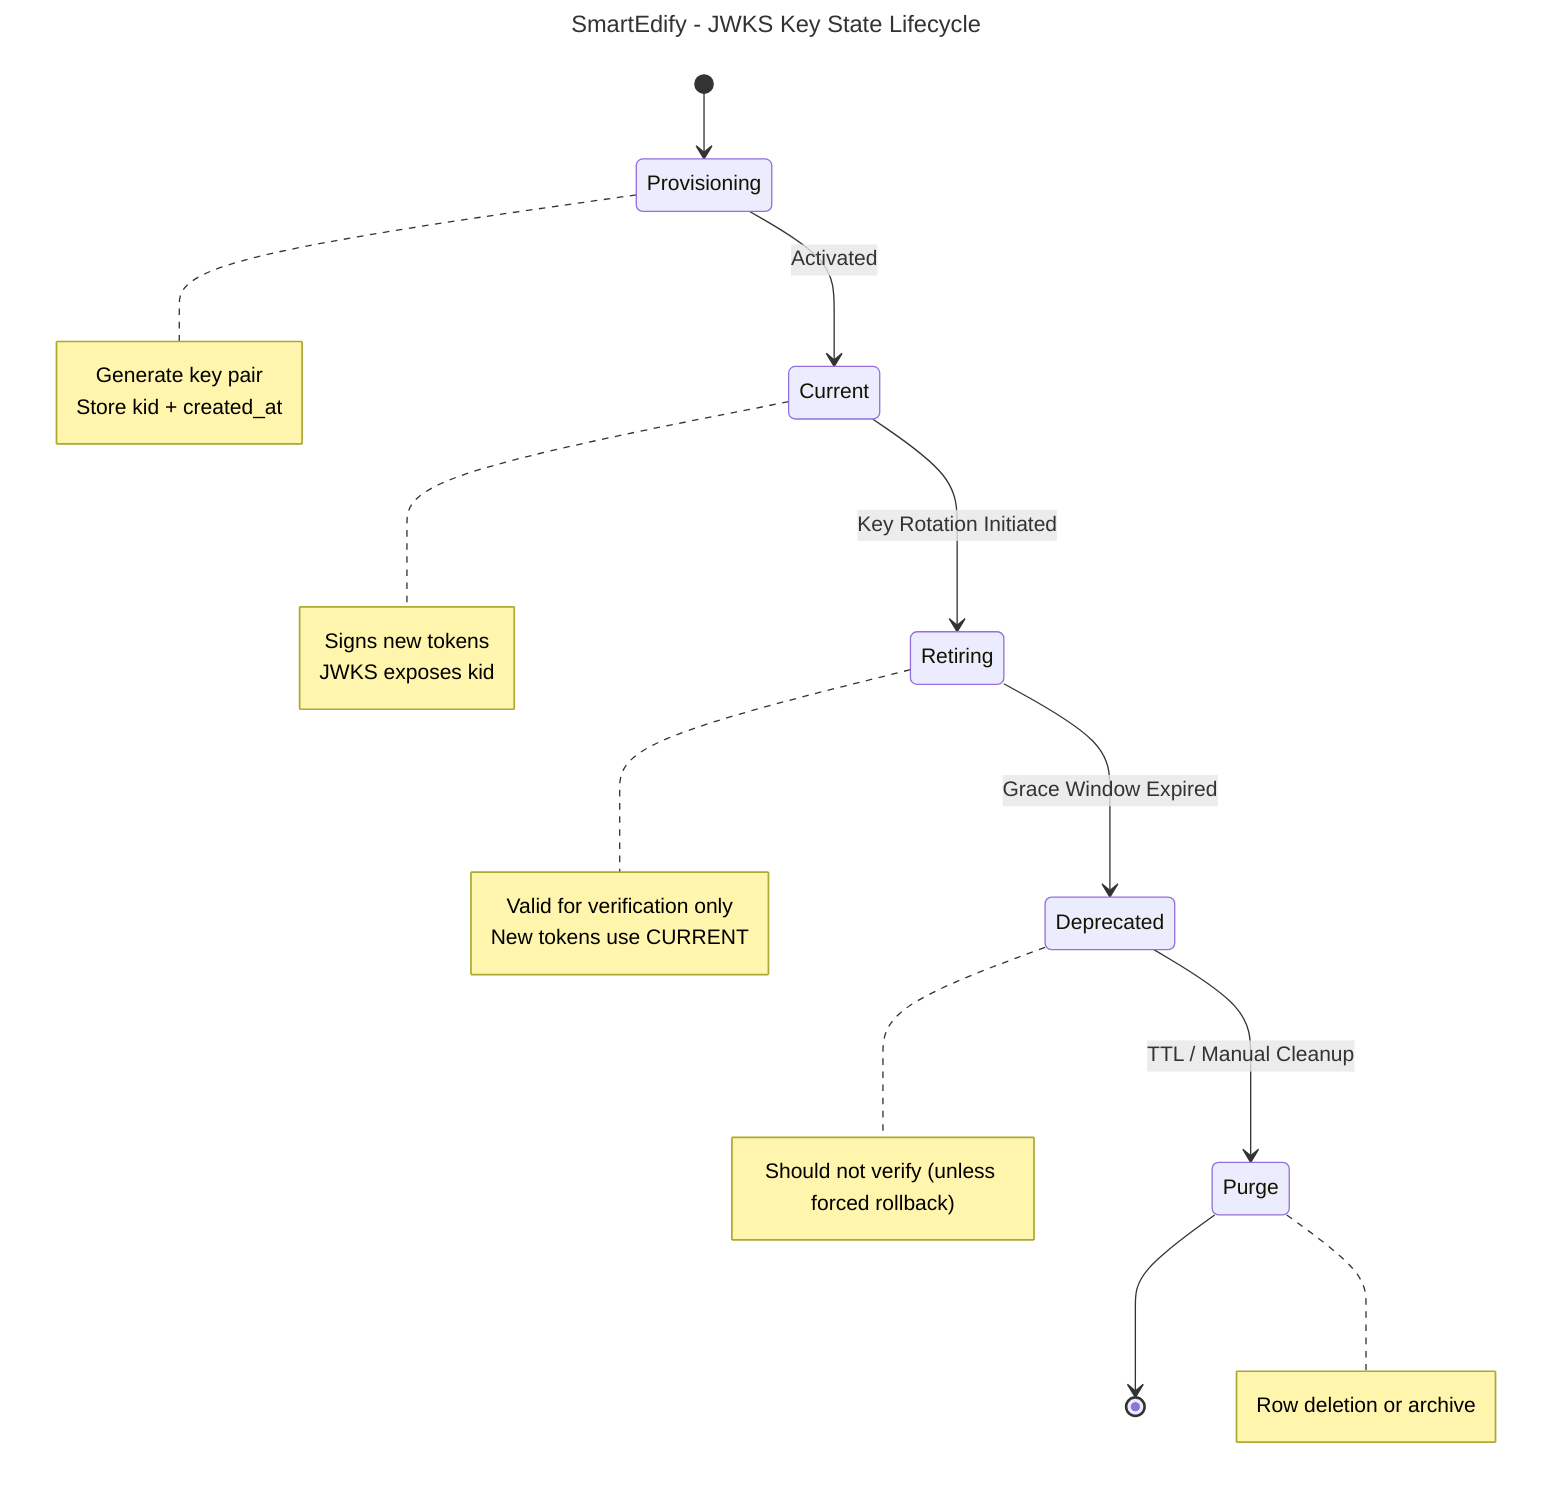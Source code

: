 ---
title: SmartEdify - JWKS Key State Lifecycle
---
stateDiagram-v2
    [*] --> Provisioning
    Provisioning --> Current: Activated
    Current --> Retiring: Key Rotation Initiated
    Retiring --> Deprecated: Grace Window Expired
    Deprecated --> Purge: TTL / Manual Cleanup
    Purge --> [*]

    note right of Provisioning: Generate key pair<br/>Store kid + created_at
    note right of Current: Signs new tokens<br/>JWKS exposes kid
    note right of Retiring: Valid for verification only<br/>New tokens use CURRENT
    note right of Deprecated: Should not verify (unless forced rollback)
    note right of Purge: Row deletion or archive